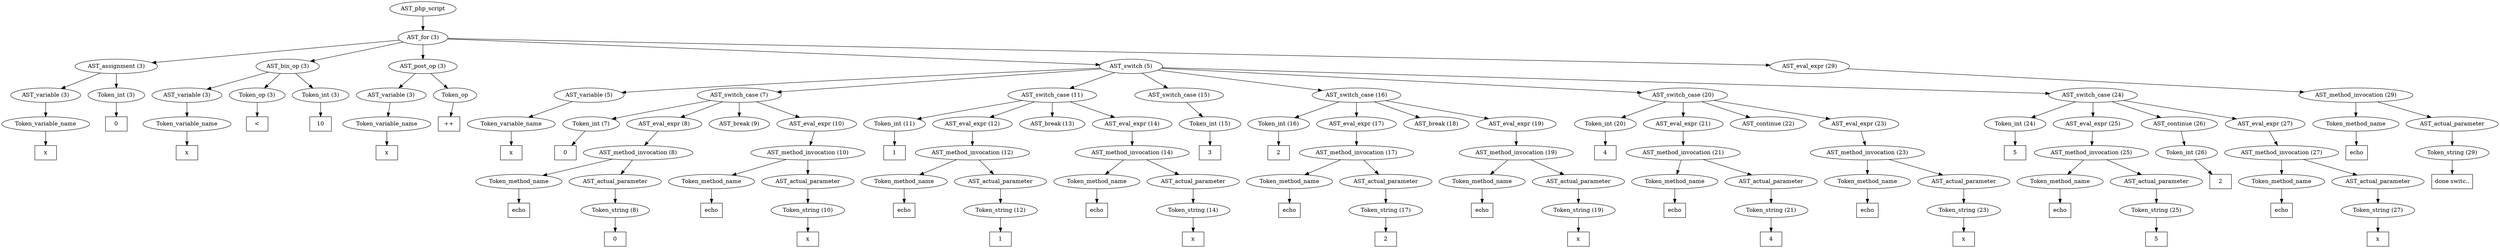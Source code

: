 /*
 * AST in dot format generated by phc -- the PHP compiler
 */

digraph AST {
node_0 [label="AST_php_script"];
node_1 [label="AST_for (3)"];
node_2 [label="AST_assignment (3)"];
node_3 [label="AST_variable (3)"];
node_4 [label="Token_variable_name"];
node_5 [label="x", shape=box]
node_4 -> node_5;
node_3 -> node_4;
node_6 [label="Token_int (3)"];
node_7 [label="0", shape=box]
node_6 -> node_7;
node_2 -> node_6;
node_2 -> node_3;
node_8 [label="AST_bin_op (3)"];
node_9 [label="AST_variable (3)"];
node_10 [label="Token_variable_name"];
node_11 [label="x", shape=box]
node_10 -> node_11;
node_9 -> node_10;
node_12 [label="Token_op (3)"];
node_13 [label="<", shape=box]
node_12 -> node_13;
node_14 [label="Token_int (3)"];
node_15 [label="10", shape=box]
node_14 -> node_15;
node_8 -> node_14;
node_8 -> node_12;
node_8 -> node_9;
node_16 [label="AST_post_op (3)"];
node_17 [label="AST_variable (3)"];
node_18 [label="Token_variable_name"];
node_19 [label="x", shape=box]
node_18 -> node_19;
node_17 -> node_18;
node_20 [label="Token_op"];
node_21 [label="++", shape=box]
node_20 -> node_21;
node_16 -> node_20;
node_16 -> node_17;
node_22 [label="AST_switch (5)"];
node_23 [label="AST_variable (5)"];
node_24 [label="Token_variable_name"];
node_25 [label="x", shape=box]
node_24 -> node_25;
node_23 -> node_24;
node_26 [label="AST_switch_case (7)"];
node_27 [label="Token_int (7)"];
node_28 [label="0", shape=box]
node_27 -> node_28;
node_29 [label="AST_eval_expr (8)"];
node_30 [label="AST_method_invocation (8)"];
node_31 [label="Token_method_name"];
node_32 [label="echo", shape=box]
node_31 -> node_32;
node_33 [label="AST_actual_parameter"];
node_34 [label="Token_string (8)"];
node_35 [label="0", shape=box]
node_34 -> node_35;
node_33 -> node_34;
node_30 -> node_33;
node_30 -> node_31;
node_29 -> node_30;
node_36 [label="AST_break (9)"];
node_37 [label="AST_eval_expr (10)"];
node_38 [label="AST_method_invocation (10)"];
node_39 [label="Token_method_name"];
node_40 [label="echo", shape=box]
node_39 -> node_40;
node_41 [label="AST_actual_parameter"];
node_42 [label="Token_string (10)"];
node_43 [label="x", shape=box]
node_42 -> node_43;
node_41 -> node_42;
node_38 -> node_41;
node_38 -> node_39;
node_37 -> node_38;
node_26 -> node_37;
node_26 -> node_36;
node_26 -> node_29;
node_26 -> node_27;
node_44 [label="AST_switch_case (11)"];
node_45 [label="Token_int (11)"];
node_46 [label="1", shape=box]
node_45 -> node_46;
node_47 [label="AST_eval_expr (12)"];
node_48 [label="AST_method_invocation (12)"];
node_49 [label="Token_method_name"];
node_50 [label="echo", shape=box]
node_49 -> node_50;
node_51 [label="AST_actual_parameter"];
node_52 [label="Token_string (12)"];
node_53 [label="1", shape=box]
node_52 -> node_53;
node_51 -> node_52;
node_48 -> node_51;
node_48 -> node_49;
node_47 -> node_48;
node_54 [label="AST_break (13)"];
node_55 [label="AST_eval_expr (14)"];
node_56 [label="AST_method_invocation (14)"];
node_57 [label="Token_method_name"];
node_58 [label="echo", shape=box]
node_57 -> node_58;
node_59 [label="AST_actual_parameter"];
node_60 [label="Token_string (14)"];
node_61 [label="x", shape=box]
node_60 -> node_61;
node_59 -> node_60;
node_56 -> node_59;
node_56 -> node_57;
node_55 -> node_56;
node_44 -> node_55;
node_44 -> node_54;
node_44 -> node_47;
node_44 -> node_45;
node_62 [label="AST_switch_case (15)"];
node_63 [label="Token_int (15)"];
node_64 [label="3", shape=box]
node_63 -> node_64;
node_62 -> node_63;
node_65 [label="AST_switch_case (16)"];
node_66 [label="Token_int (16)"];
node_67 [label="2", shape=box]
node_66 -> node_67;
node_68 [label="AST_eval_expr (17)"];
node_69 [label="AST_method_invocation (17)"];
node_70 [label="Token_method_name"];
node_71 [label="echo", shape=box]
node_70 -> node_71;
node_72 [label="AST_actual_parameter"];
node_73 [label="Token_string (17)"];
node_74 [label="2", shape=box]
node_73 -> node_74;
node_72 -> node_73;
node_69 -> node_72;
node_69 -> node_70;
node_68 -> node_69;
node_75 [label="AST_break (18)"];
node_76 [label="AST_eval_expr (19)"];
node_77 [label="AST_method_invocation (19)"];
node_78 [label="Token_method_name"];
node_79 [label="echo", shape=box]
node_78 -> node_79;
node_80 [label="AST_actual_parameter"];
node_81 [label="Token_string (19)"];
node_82 [label="x", shape=box]
node_81 -> node_82;
node_80 -> node_81;
node_77 -> node_80;
node_77 -> node_78;
node_76 -> node_77;
node_65 -> node_76;
node_65 -> node_75;
node_65 -> node_68;
node_65 -> node_66;
node_83 [label="AST_switch_case (20)"];
node_84 [label="Token_int (20)"];
node_85 [label="4", shape=box]
node_84 -> node_85;
node_86 [label="AST_eval_expr (21)"];
node_87 [label="AST_method_invocation (21)"];
node_88 [label="Token_method_name"];
node_89 [label="echo", shape=box]
node_88 -> node_89;
node_90 [label="AST_actual_parameter"];
node_91 [label="Token_string (21)"];
node_92 [label="4", shape=box]
node_91 -> node_92;
node_90 -> node_91;
node_87 -> node_90;
node_87 -> node_88;
node_86 -> node_87;
node_93 [label="AST_continue (22)"];
node_94 [label="AST_eval_expr (23)"];
node_95 [label="AST_method_invocation (23)"];
node_96 [label="Token_method_name"];
node_97 [label="echo", shape=box]
node_96 -> node_97;
node_98 [label="AST_actual_parameter"];
node_99 [label="Token_string (23)"];
node_100 [label="x", shape=box]
node_99 -> node_100;
node_98 -> node_99;
node_95 -> node_98;
node_95 -> node_96;
node_94 -> node_95;
node_83 -> node_94;
node_83 -> node_93;
node_83 -> node_86;
node_83 -> node_84;
node_101 [label="AST_switch_case (24)"];
node_102 [label="Token_int (24)"];
node_103 [label="5", shape=box]
node_102 -> node_103;
node_104 [label="AST_eval_expr (25)"];
node_105 [label="AST_method_invocation (25)"];
node_106 [label="Token_method_name"];
node_107 [label="echo", shape=box]
node_106 -> node_107;
node_108 [label="AST_actual_parameter"];
node_109 [label="Token_string (25)"];
node_110 [label="5", shape=box]
node_109 -> node_110;
node_108 -> node_109;
node_105 -> node_108;
node_105 -> node_106;
node_104 -> node_105;
node_111 [label="AST_continue (26)"];
node_112 [label="Token_int (26)"];
node_113 [label="2", shape=box]
node_112 -> node_113;
node_111 -> node_112;
node_114 [label="AST_eval_expr (27)"];
node_115 [label="AST_method_invocation (27)"];
node_116 [label="Token_method_name"];
node_117 [label="echo", shape=box]
node_116 -> node_117;
node_118 [label="AST_actual_parameter"];
node_119 [label="Token_string (27)"];
node_120 [label="x", shape=box]
node_119 -> node_120;
node_118 -> node_119;
node_115 -> node_118;
node_115 -> node_116;
node_114 -> node_115;
node_101 -> node_114;
node_101 -> node_111;
node_101 -> node_104;
node_101 -> node_102;
node_22 -> node_101;
node_22 -> node_83;
node_22 -> node_65;
node_22 -> node_62;
node_22 -> node_44;
node_22 -> node_26;
node_22 -> node_23;
node_121 [label="AST_eval_expr (29)"];
node_122 [label="AST_method_invocation (29)"];
node_123 [label="Token_method_name"];
node_124 [label="echo", shape=box]
node_123 -> node_124;
node_125 [label="AST_actual_parameter"];
node_126 [label="Token_string (29)"];
node_127 [label="done switc..", shape=box]
node_126 -> node_127;
node_125 -> node_126;
node_122 -> node_125;
node_122 -> node_123;
node_121 -> node_122;
node_1 -> node_121;
node_1 -> node_22;
node_1 -> node_16;
node_1 -> node_8;
node_1 -> node_2;
node_0 -> node_1;
}
